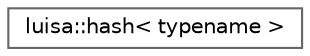 digraph "类继承关系图"
{
 // LATEX_PDF_SIZE
  bgcolor="transparent";
  edge [fontname=Helvetica,fontsize=10,labelfontname=Helvetica,labelfontsize=10];
  node [fontname=Helvetica,fontsize=10,shape=box,height=0.2,width=0.4];
  rankdir="LR";
  Node0 [id="Node000000",label="luisa::hash\< typename \>",height=0.2,width=0.4,color="grey40", fillcolor="white", style="filled",URL="$structluisa_1_1hash.html",tooltip=" "];
}
